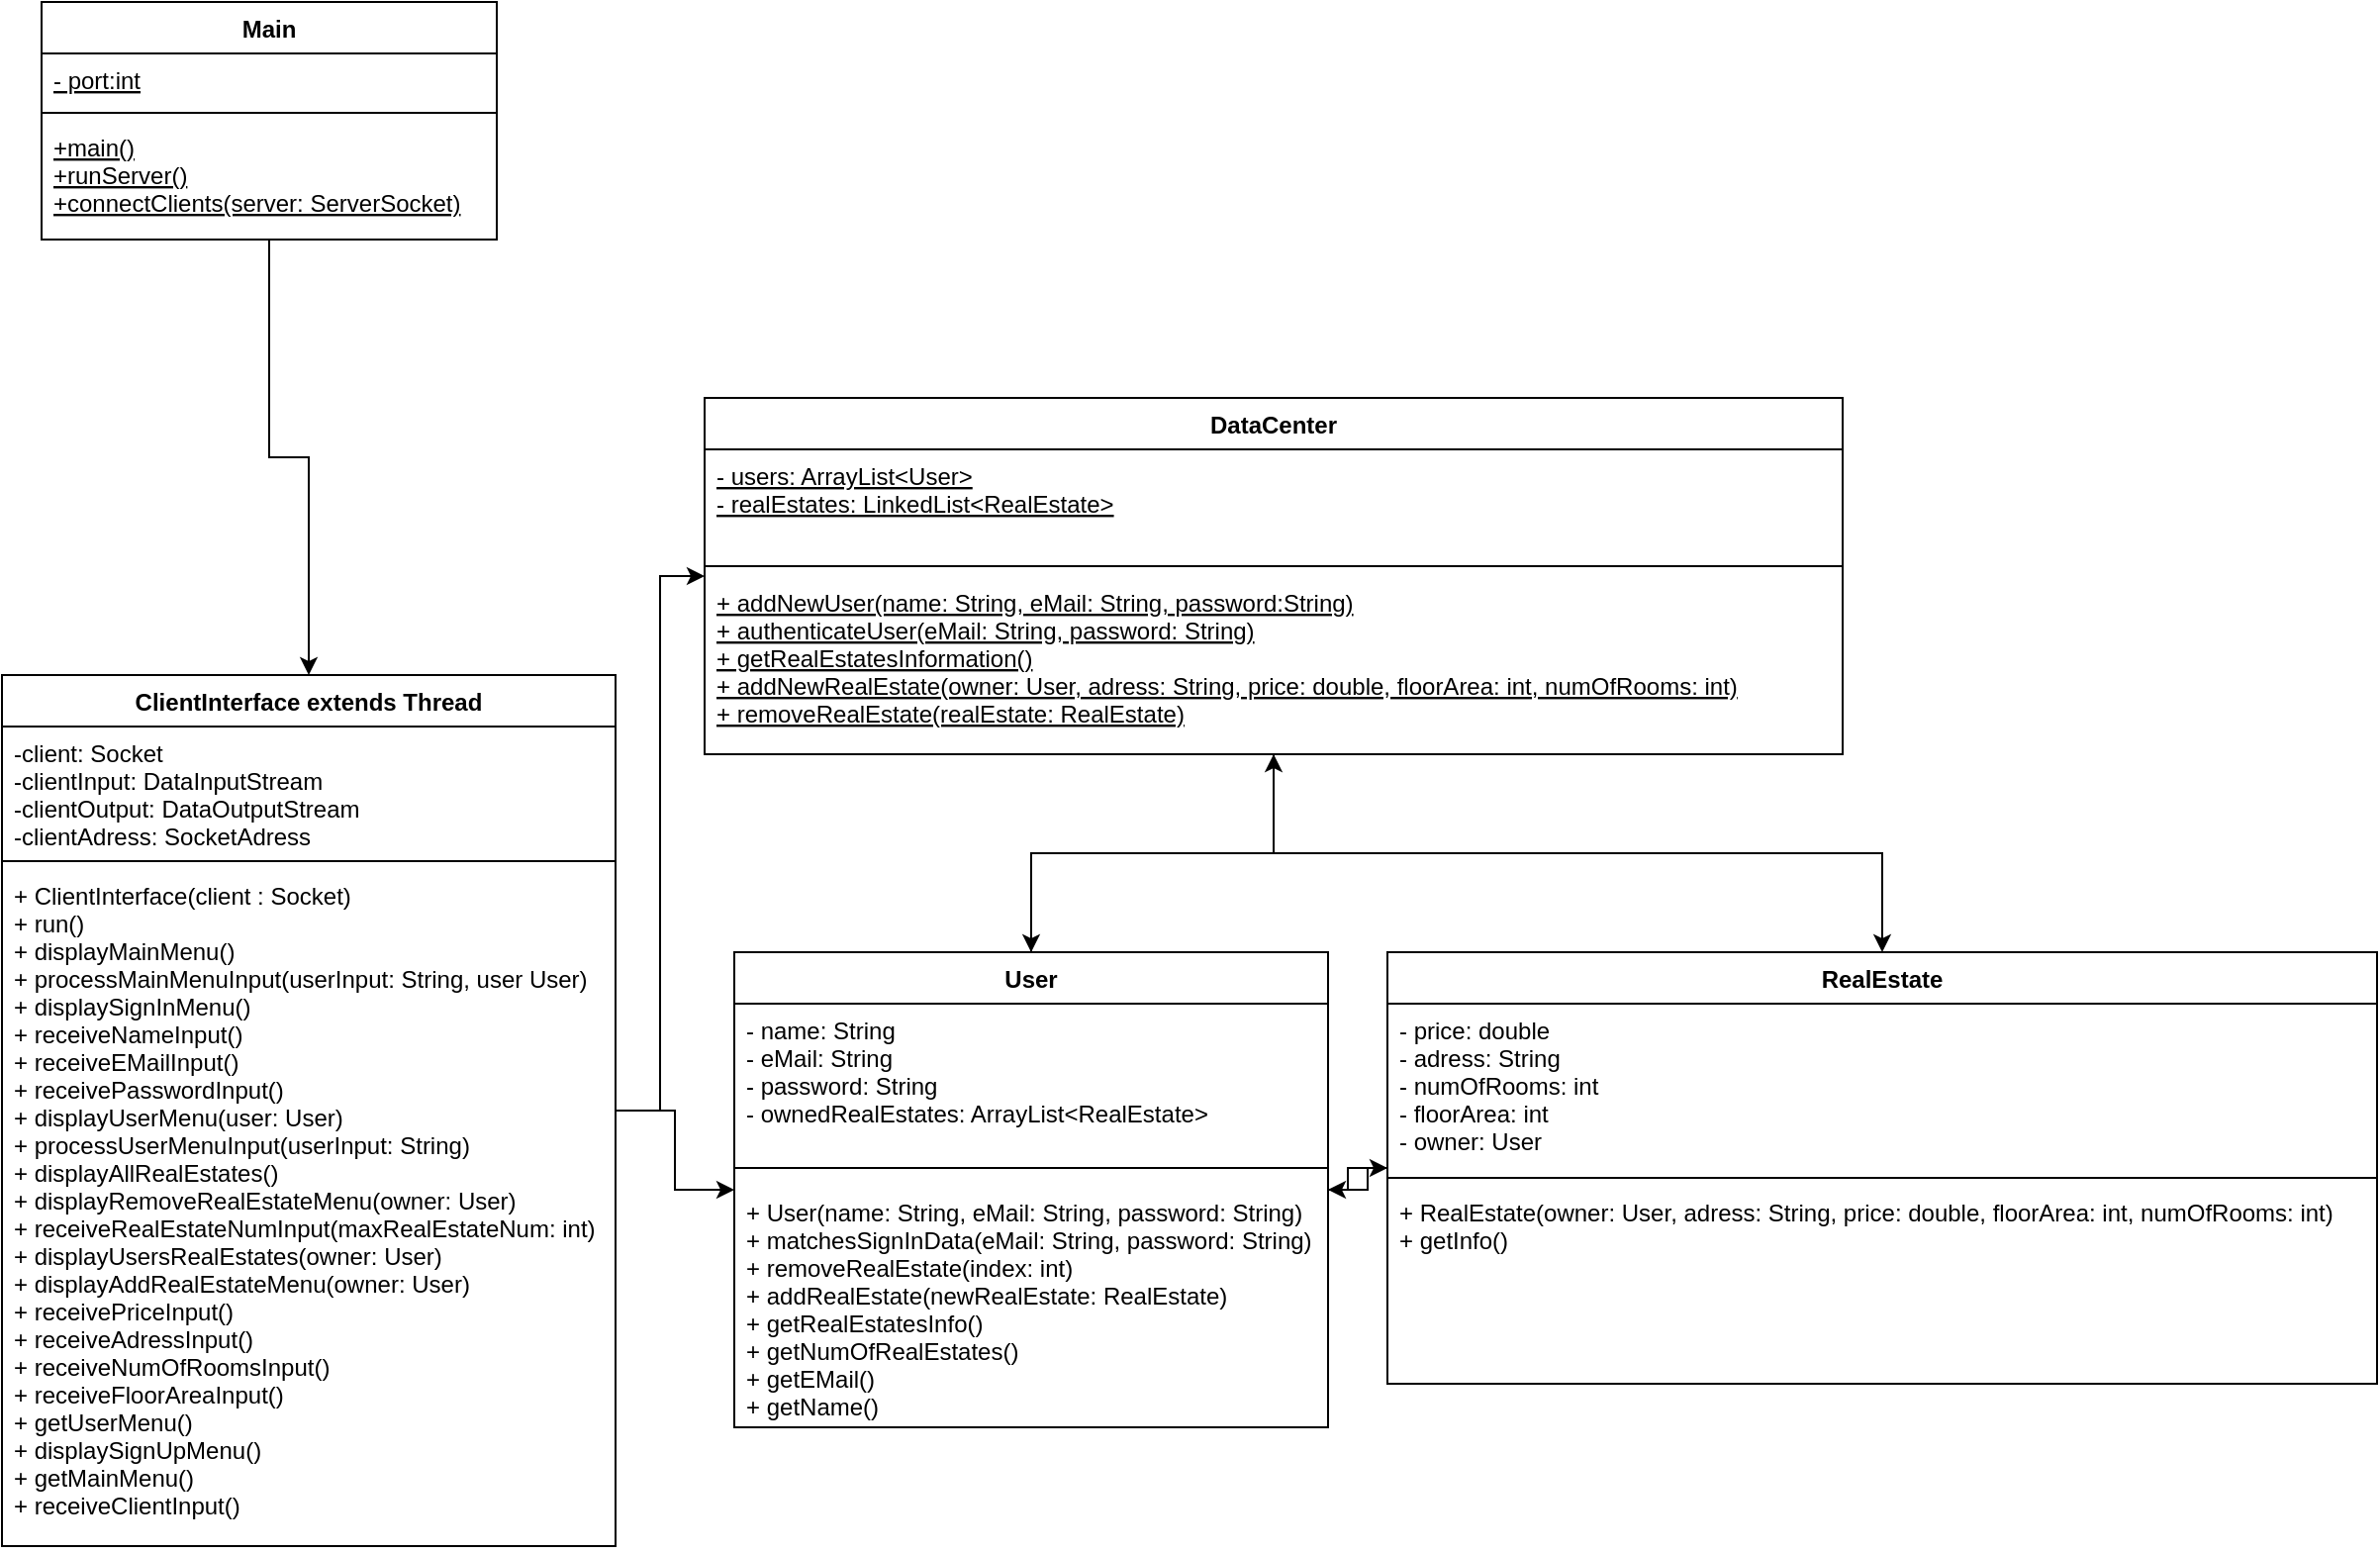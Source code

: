 <mxfile version="13.9.9" type="device"><diagram id="7ylTmlViLdBZyy-ratO3" name="Page-1"><mxGraphModel dx="1086" dy="806" grid="1" gridSize="10" guides="1" tooltips="1" connect="1" arrows="1" fold="1" page="1" pageScale="1" pageWidth="850" pageHeight="1100" math="0" shadow="0"><root><mxCell id="0"/><mxCell id="1" parent="0"/><mxCell id="IXl5I5hSZ9VSD0nl5n4H-8" style="edgeStyle=orthogonalEdgeStyle;rounded=0;orthogonalLoop=1;jettySize=auto;html=1;" parent="1" source="hi_FXAqxv4JR-hP9kOLW-1" target="hi_FXAqxv4JR-hP9kOLW-5" edge="1"><mxGeometry relative="1" as="geometry"/></mxCell><mxCell id="hi_FXAqxv4JR-hP9kOLW-1" value="Main" style="swimlane;fontStyle=1;align=center;verticalAlign=top;childLayout=stackLayout;horizontal=1;startSize=26;horizontalStack=0;resizeParent=1;resizeParentMax=0;resizeLast=0;collapsible=1;marginBottom=0;" parent="1" vertex="1"><mxGeometry x="90" y="220" width="230" height="120" as="geometry"/></mxCell><mxCell id="hi_FXAqxv4JR-hP9kOLW-2" value="- port:int" style="text;strokeColor=none;fillColor=none;align=left;verticalAlign=top;spacingLeft=4;spacingRight=4;overflow=hidden;rotatable=0;points=[[0,0.5],[1,0.5]];portConstraint=eastwest;fontStyle=4" parent="hi_FXAqxv4JR-hP9kOLW-1" vertex="1"><mxGeometry y="26" width="230" height="26" as="geometry"/></mxCell><mxCell id="hi_FXAqxv4JR-hP9kOLW-3" value="" style="line;strokeWidth=1;fillColor=none;align=left;verticalAlign=middle;spacingTop=-1;spacingLeft=3;spacingRight=3;rotatable=0;labelPosition=right;points=[];portConstraint=eastwest;" parent="hi_FXAqxv4JR-hP9kOLW-1" vertex="1"><mxGeometry y="52" width="230" height="8" as="geometry"/></mxCell><mxCell id="hi_FXAqxv4JR-hP9kOLW-4" value="+main()&#10;+runServer()&#10;+connectClients(server: ServerSocket)&#10;" style="text;strokeColor=none;fillColor=none;align=left;verticalAlign=top;spacingLeft=4;spacingRight=4;overflow=hidden;rotatable=0;points=[[0,0.5],[1,0.5]];portConstraint=eastwest;fontStyle=4" parent="hi_FXAqxv4JR-hP9kOLW-1" vertex="1"><mxGeometry y="60" width="230" height="60" as="geometry"/></mxCell><mxCell id="IXl5I5hSZ9VSD0nl5n4H-9" style="edgeStyle=orthogonalEdgeStyle;rounded=0;orthogonalLoop=1;jettySize=auto;html=1;verticalAlign=top;" parent="1" source="hi_FXAqxv4JR-hP9kOLW-5" target="hi_FXAqxv4JR-hP9kOLW-13" edge="1"><mxGeometry relative="1" as="geometry"/></mxCell><mxCell id="IXl5I5hSZ9VSD0nl5n4H-10" style="edgeStyle=orthogonalEdgeStyle;rounded=0;orthogonalLoop=1;jettySize=auto;html=1;" parent="1" source="hi_FXAqxv4JR-hP9kOLW-5" target="hi_FXAqxv4JR-hP9kOLW-9" edge="1"><mxGeometry relative="1" as="geometry"/></mxCell><mxCell id="hi_FXAqxv4JR-hP9kOLW-5" value="ClientInterface extends Thread" style="swimlane;fontStyle=1;align=center;verticalAlign=top;childLayout=stackLayout;horizontal=1;startSize=26;horizontalStack=0;resizeParent=1;resizeParentMax=0;resizeLast=0;collapsible=1;marginBottom=0;" parent="1" vertex="1"><mxGeometry x="70" y="560" width="310" height="440" as="geometry"/></mxCell><mxCell id="hi_FXAqxv4JR-hP9kOLW-6" value="-client: Socket&#10;-clientInput: DataInputStream&#10;-clientOutput: DataOutputStream&#10;-clientAdress: SocketAdress&#10;" style="text;strokeColor=none;fillColor=none;align=left;verticalAlign=top;spacingLeft=4;spacingRight=4;overflow=hidden;rotatable=0;points=[[0,0.5],[1,0.5]];portConstraint=eastwest;" parent="hi_FXAqxv4JR-hP9kOLW-5" vertex="1"><mxGeometry y="26" width="310" height="64" as="geometry"/></mxCell><mxCell id="hi_FXAqxv4JR-hP9kOLW-7" value="" style="line;strokeWidth=1;fillColor=none;align=left;verticalAlign=middle;spacingTop=-1;spacingLeft=3;spacingRight=3;rotatable=0;labelPosition=right;points=[];portConstraint=eastwest;" parent="hi_FXAqxv4JR-hP9kOLW-5" vertex="1"><mxGeometry y="90" width="310" height="8" as="geometry"/></mxCell><mxCell id="hi_FXAqxv4JR-hP9kOLW-8" value="+ ClientInterface(client : Socket)&#10;+ run()&#10;+ displayMainMenu()&#10;+ processMainMenuInput(userInput: String, user User)&#10;+ displaySignInMenu()&#10;+ receiveNameInput()&#10;+ receiveEMailInput()&#10;+ receivePasswordInput()&#10;+ displayUserMenu(user: User)&#10;+ processUserMenuInput(userInput: String)&#10;+ displayAllRealEstates()&#10;+ displayRemoveRealEstateMenu(owner: User)&#10;+ receiveRealEstateNumInput(maxRealEstateNum: int)&#10;+ displayUsersRealEstates(owner: User)&#10;+ displayAddRealEstateMenu(owner: User)&#10;+ receivePriceInput()&#10;+ receiveAdressInput()&#10;+ receiveNumOfRoomsInput()&#10;+ receiveFloorAreaInput()&#10;+ getUserMenu()&#10;+ displaySignUpMenu()&#10;+ getMainMenu()&#10;+ receiveClientInput()&#10;" style="text;strokeColor=none;fillColor=none;align=left;verticalAlign=top;spacingLeft=4;spacingRight=4;overflow=hidden;rotatable=0;points=[[0,0.5],[1,0.5]];portConstraint=eastwest;" parent="hi_FXAqxv4JR-hP9kOLW-5" vertex="1"><mxGeometry y="98" width="310" height="342" as="geometry"/></mxCell><mxCell id="ul5ZDdfMionyKRLc5kxO-18" style="edgeStyle=orthogonalEdgeStyle;rounded=0;orthogonalLoop=1;jettySize=auto;html=1;" parent="1" source="hi_FXAqxv4JR-hP9kOLW-9" target="ul5ZDdfMionyKRLc5kxO-1" edge="1"><mxGeometry relative="1" as="geometry"/></mxCell><mxCell id="ul5ZDdfMionyKRLc5kxO-19" style="edgeStyle=orthogonalEdgeStyle;rounded=0;orthogonalLoop=1;jettySize=auto;html=1;" parent="1" source="hi_FXAqxv4JR-hP9kOLW-9" target="hi_FXAqxv4JR-hP9kOLW-13" edge="1"><mxGeometry relative="1" as="geometry"/></mxCell><mxCell id="hi_FXAqxv4JR-hP9kOLW-9" value="User" style="swimlane;fontStyle=1;align=center;verticalAlign=top;childLayout=stackLayout;horizontal=1;startSize=26;horizontalStack=0;resizeParent=1;resizeParentMax=0;resizeLast=0;collapsible=1;marginBottom=0;" parent="1" vertex="1"><mxGeometry x="440" y="700" width="300" height="240" as="geometry"/></mxCell><mxCell id="hi_FXAqxv4JR-hP9kOLW-10" value="- name: String&#10;- eMail: String&#10;- password: String&#10;- ownedRealEstates: ArrayList&lt;RealEstate&gt;&#10;" style="text;strokeColor=none;fillColor=none;align=left;verticalAlign=top;spacingLeft=4;spacingRight=4;overflow=hidden;rotatable=0;points=[[0,0.5],[1,0.5]];portConstraint=eastwest;" parent="hi_FXAqxv4JR-hP9kOLW-9" vertex="1"><mxGeometry y="26" width="300" height="74" as="geometry"/></mxCell><mxCell id="hi_FXAqxv4JR-hP9kOLW-11" value="" style="line;strokeWidth=1;fillColor=none;align=left;verticalAlign=middle;spacingTop=-1;spacingLeft=3;spacingRight=3;rotatable=0;labelPosition=right;points=[];portConstraint=eastwest;" parent="hi_FXAqxv4JR-hP9kOLW-9" vertex="1"><mxGeometry y="100" width="300" height="18" as="geometry"/></mxCell><mxCell id="hi_FXAqxv4JR-hP9kOLW-12" value="+ User(name: String, eMail: String, password: String)&#10;+ matchesSignInData(eMail: String, password: String)&#10;+ removeRealEstate(index: int)&#10;+ addRealEstate(newRealEstate: RealEstate)&#10;+ getRealEstatesInfo()&#10;+ getNumOfRealEstates()&#10;+ getEMail()&#10;+ getName()" style="text;strokeColor=none;fillColor=none;align=left;verticalAlign=top;spacingLeft=4;spacingRight=4;overflow=hidden;rotatable=0;points=[[0,0.5],[1,0.5]];portConstraint=eastwest;" parent="hi_FXAqxv4JR-hP9kOLW-9" vertex="1"><mxGeometry y="118" width="300" height="122" as="geometry"/></mxCell><mxCell id="ul5ZDdfMionyKRLc5kxO-22" style="edgeStyle=orthogonalEdgeStyle;rounded=0;orthogonalLoop=1;jettySize=auto;html=1;" parent="1" source="hi_FXAqxv4JR-hP9kOLW-13" target="hi_FXAqxv4JR-hP9kOLW-9" edge="1"><mxGeometry relative="1" as="geometry"/></mxCell><mxCell id="ul5ZDdfMionyKRLc5kxO-23" style="edgeStyle=orthogonalEdgeStyle;rounded=0;orthogonalLoop=1;jettySize=auto;html=1;" parent="1" source="hi_FXAqxv4JR-hP9kOLW-13" target="ul5ZDdfMionyKRLc5kxO-1" edge="1"><mxGeometry relative="1" as="geometry"/></mxCell><mxCell id="hi_FXAqxv4JR-hP9kOLW-13" value="DataCenter" style="swimlane;fontStyle=1;align=center;verticalAlign=top;childLayout=stackLayout;horizontal=1;startSize=26;horizontalStack=0;resizeParent=1;resizeParentMax=0;resizeLast=0;collapsible=1;marginBottom=0;" parent="1" vertex="1"><mxGeometry x="425" y="420" width="575" height="180" as="geometry"/></mxCell><mxCell id="hi_FXAqxv4JR-hP9kOLW-14" value="- users: ArrayList&lt;User&gt;&#10;- realEstates: LinkedList&lt;RealEstate&gt;" style="text;strokeColor=none;fillColor=none;align=left;verticalAlign=top;spacingLeft=4;spacingRight=4;overflow=hidden;rotatable=0;points=[[0,0.5],[1,0.5]];portConstraint=eastwest;fontStyle=4" parent="hi_FXAqxv4JR-hP9kOLW-13" vertex="1"><mxGeometry y="26" width="575" height="54" as="geometry"/></mxCell><mxCell id="hi_FXAqxv4JR-hP9kOLW-15" value="" style="line;strokeWidth=1;fillColor=none;align=left;verticalAlign=middle;spacingTop=-1;spacingLeft=3;spacingRight=3;rotatable=0;labelPosition=right;points=[];portConstraint=eastwest;" parent="hi_FXAqxv4JR-hP9kOLW-13" vertex="1"><mxGeometry y="80" width="575" height="10" as="geometry"/></mxCell><mxCell id="hi_FXAqxv4JR-hP9kOLW-16" value="+ addNewUser(name: String, eMail: String, password:String)&#10;+ authenticateUser(eMail: String, password: String)&#10;+ getRealEstatesInformation()&#10;+ addNewRealEstate(owner: User, adress: String, price: double, floorArea: int, numOfRooms: int)&#10;+ removeRealEstate(realEstate: RealEstate)" style="text;strokeColor=none;fillColor=none;align=left;verticalAlign=top;spacingLeft=4;spacingRight=4;overflow=hidden;rotatable=0;points=[[0,0.5],[1,0.5]];portConstraint=eastwest;fontStyle=4" parent="hi_FXAqxv4JR-hP9kOLW-13" vertex="1"><mxGeometry y="90" width="575" height="90" as="geometry"/></mxCell><mxCell id="ul5ZDdfMionyKRLc5kxO-20" style="edgeStyle=orthogonalEdgeStyle;rounded=0;orthogonalLoop=1;jettySize=auto;html=1;" parent="1" source="ul5ZDdfMionyKRLc5kxO-1" target="hi_FXAqxv4JR-hP9kOLW-9" edge="1"><mxGeometry relative="1" as="geometry"/></mxCell><mxCell id="ul5ZDdfMionyKRLc5kxO-1" value="RealEstate" style="swimlane;fontStyle=1;align=center;verticalAlign=top;childLayout=stackLayout;horizontal=1;startSize=26;horizontalStack=0;resizeParent=1;resizeParentMax=0;resizeLast=0;collapsible=1;marginBottom=0;" parent="1" vertex="1"><mxGeometry x="770" y="700" width="500" height="218" as="geometry"/></mxCell><mxCell id="ul5ZDdfMionyKRLc5kxO-2" value="- price: double&#10;- adress: String&#10;- numOfRooms: int&#10;- floorArea: int&#10;- owner: User" style="text;strokeColor=none;fillColor=none;align=left;verticalAlign=top;spacingLeft=4;spacingRight=4;overflow=hidden;rotatable=0;points=[[0,0.5],[1,0.5]];portConstraint=eastwest;fontStyle=0" parent="ul5ZDdfMionyKRLc5kxO-1" vertex="1"><mxGeometry y="26" width="500" height="84" as="geometry"/></mxCell><mxCell id="ul5ZDdfMionyKRLc5kxO-3" value="" style="line;strokeWidth=1;fillColor=none;align=left;verticalAlign=middle;spacingTop=-1;spacingLeft=3;spacingRight=3;rotatable=0;labelPosition=right;points=[];portConstraint=eastwest;" parent="ul5ZDdfMionyKRLc5kxO-1" vertex="1"><mxGeometry y="110" width="500" height="8" as="geometry"/></mxCell><mxCell id="ul5ZDdfMionyKRLc5kxO-4" value="+ RealEstate(owner: User, adress: String, price: double, floorArea: int, numOfRooms: int)&#10;+ getInfo()" style="text;strokeColor=none;fillColor=none;align=left;verticalAlign=top;spacingLeft=4;spacingRight=4;overflow=hidden;rotatable=0;points=[[0,0.5],[1,0.5]];portConstraint=eastwest;" parent="ul5ZDdfMionyKRLc5kxO-1" vertex="1"><mxGeometry y="118" width="500" height="100" as="geometry"/></mxCell></root></mxGraphModel></diagram></mxfile>